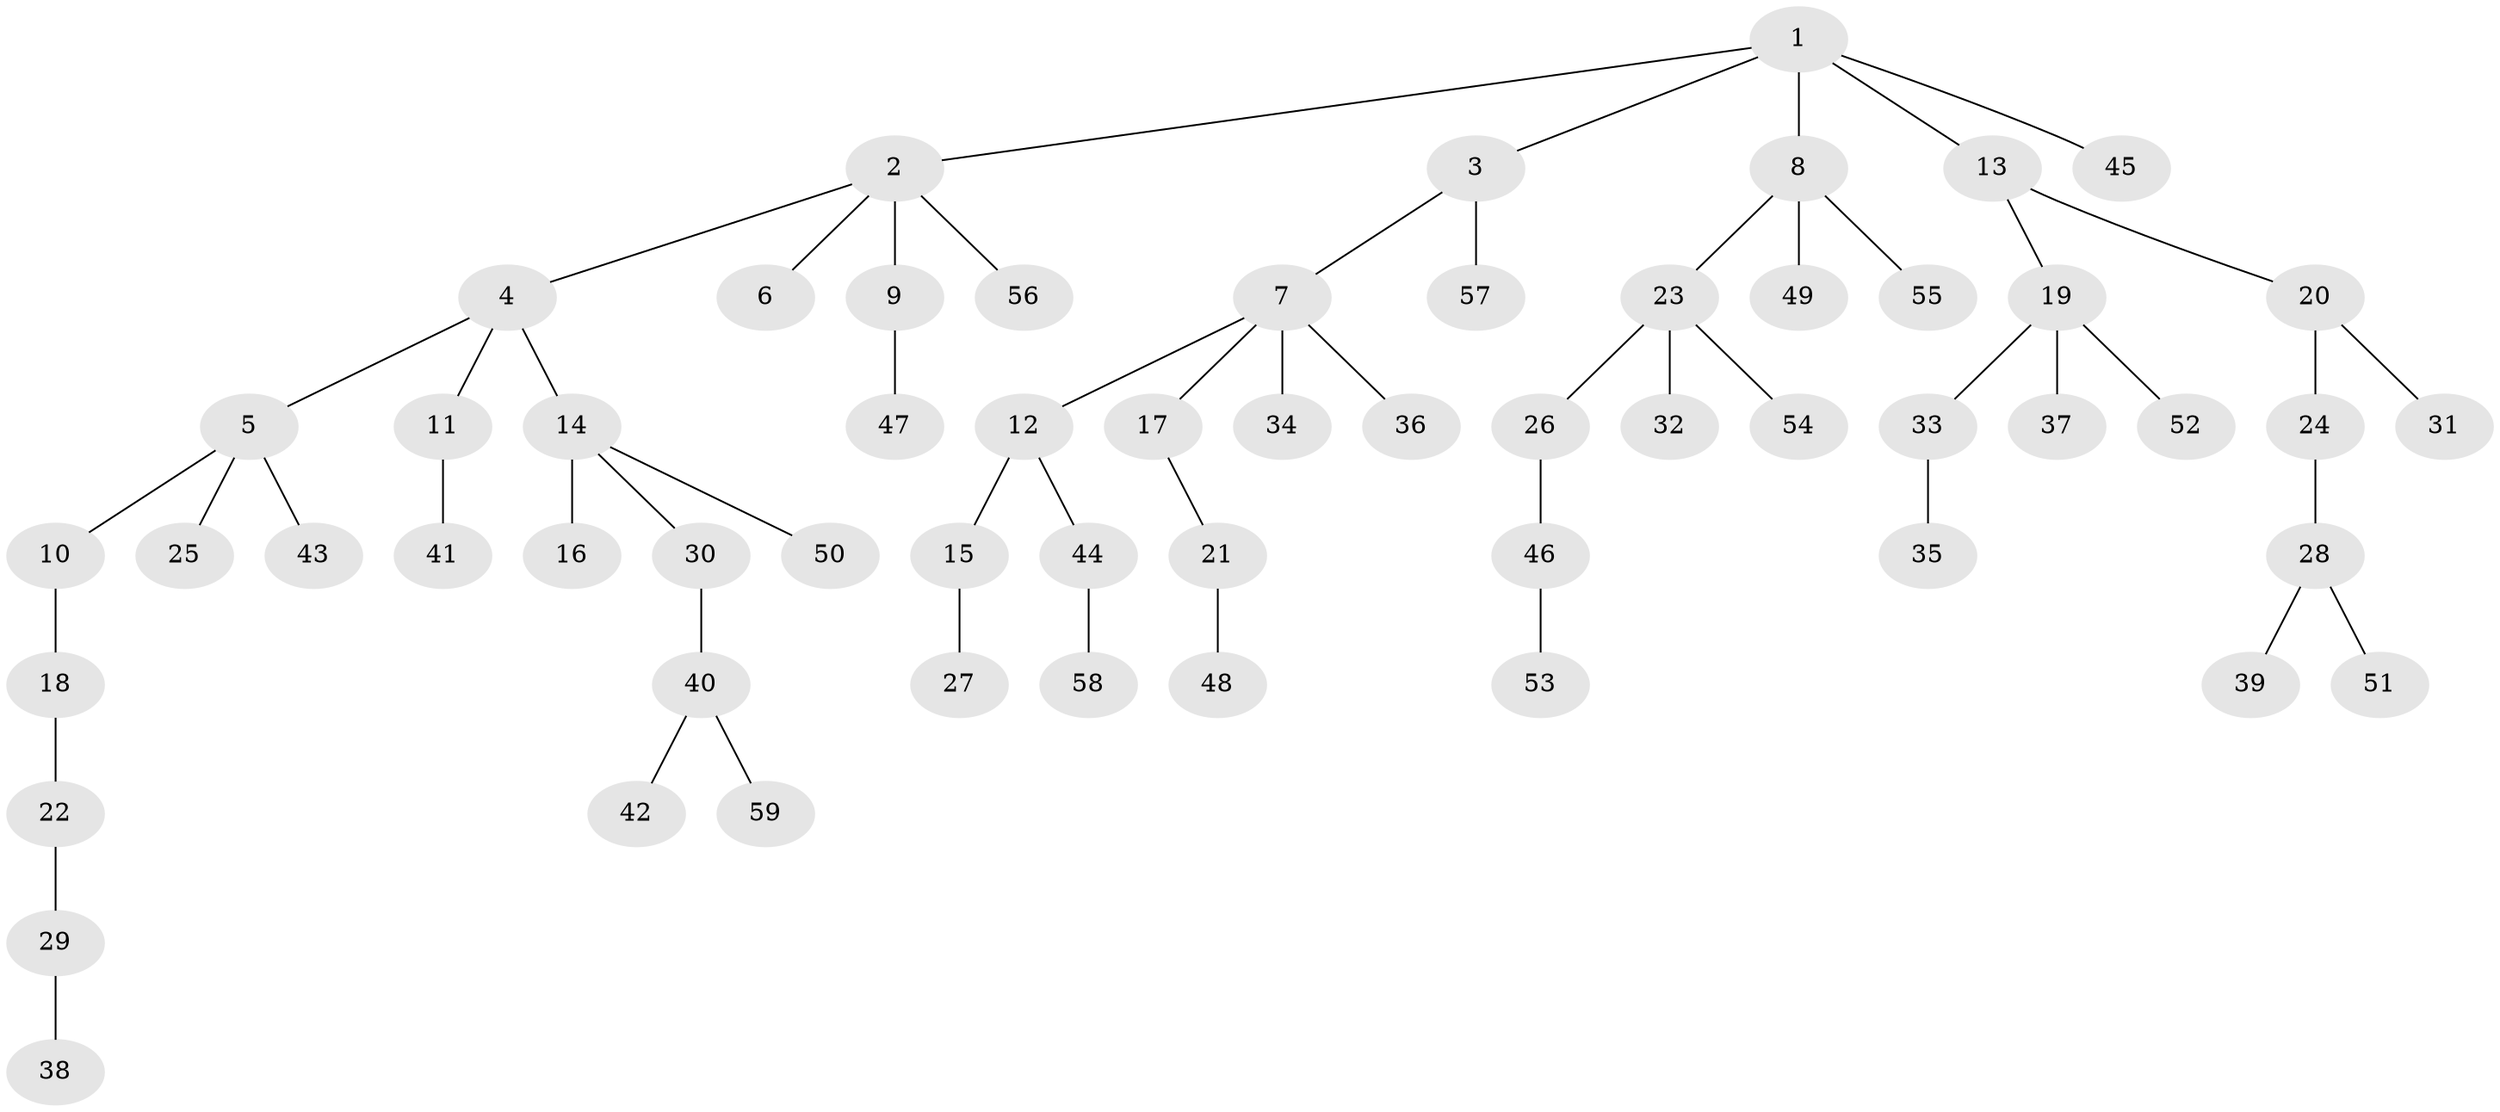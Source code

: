 // Generated by graph-tools (version 1.1) at 2025/11/02/27/25 16:11:26]
// undirected, 59 vertices, 58 edges
graph export_dot {
graph [start="1"]
  node [color=gray90,style=filled];
  1;
  2;
  3;
  4;
  5;
  6;
  7;
  8;
  9;
  10;
  11;
  12;
  13;
  14;
  15;
  16;
  17;
  18;
  19;
  20;
  21;
  22;
  23;
  24;
  25;
  26;
  27;
  28;
  29;
  30;
  31;
  32;
  33;
  34;
  35;
  36;
  37;
  38;
  39;
  40;
  41;
  42;
  43;
  44;
  45;
  46;
  47;
  48;
  49;
  50;
  51;
  52;
  53;
  54;
  55;
  56;
  57;
  58;
  59;
  1 -- 2;
  1 -- 3;
  1 -- 8;
  1 -- 13;
  1 -- 45;
  2 -- 4;
  2 -- 6;
  2 -- 9;
  2 -- 56;
  3 -- 7;
  3 -- 57;
  4 -- 5;
  4 -- 11;
  4 -- 14;
  5 -- 10;
  5 -- 25;
  5 -- 43;
  7 -- 12;
  7 -- 17;
  7 -- 34;
  7 -- 36;
  8 -- 23;
  8 -- 49;
  8 -- 55;
  9 -- 47;
  10 -- 18;
  11 -- 41;
  12 -- 15;
  12 -- 44;
  13 -- 19;
  13 -- 20;
  14 -- 16;
  14 -- 30;
  14 -- 50;
  15 -- 27;
  17 -- 21;
  18 -- 22;
  19 -- 33;
  19 -- 37;
  19 -- 52;
  20 -- 24;
  20 -- 31;
  21 -- 48;
  22 -- 29;
  23 -- 26;
  23 -- 32;
  23 -- 54;
  24 -- 28;
  26 -- 46;
  28 -- 39;
  28 -- 51;
  29 -- 38;
  30 -- 40;
  33 -- 35;
  40 -- 42;
  40 -- 59;
  44 -- 58;
  46 -- 53;
}
